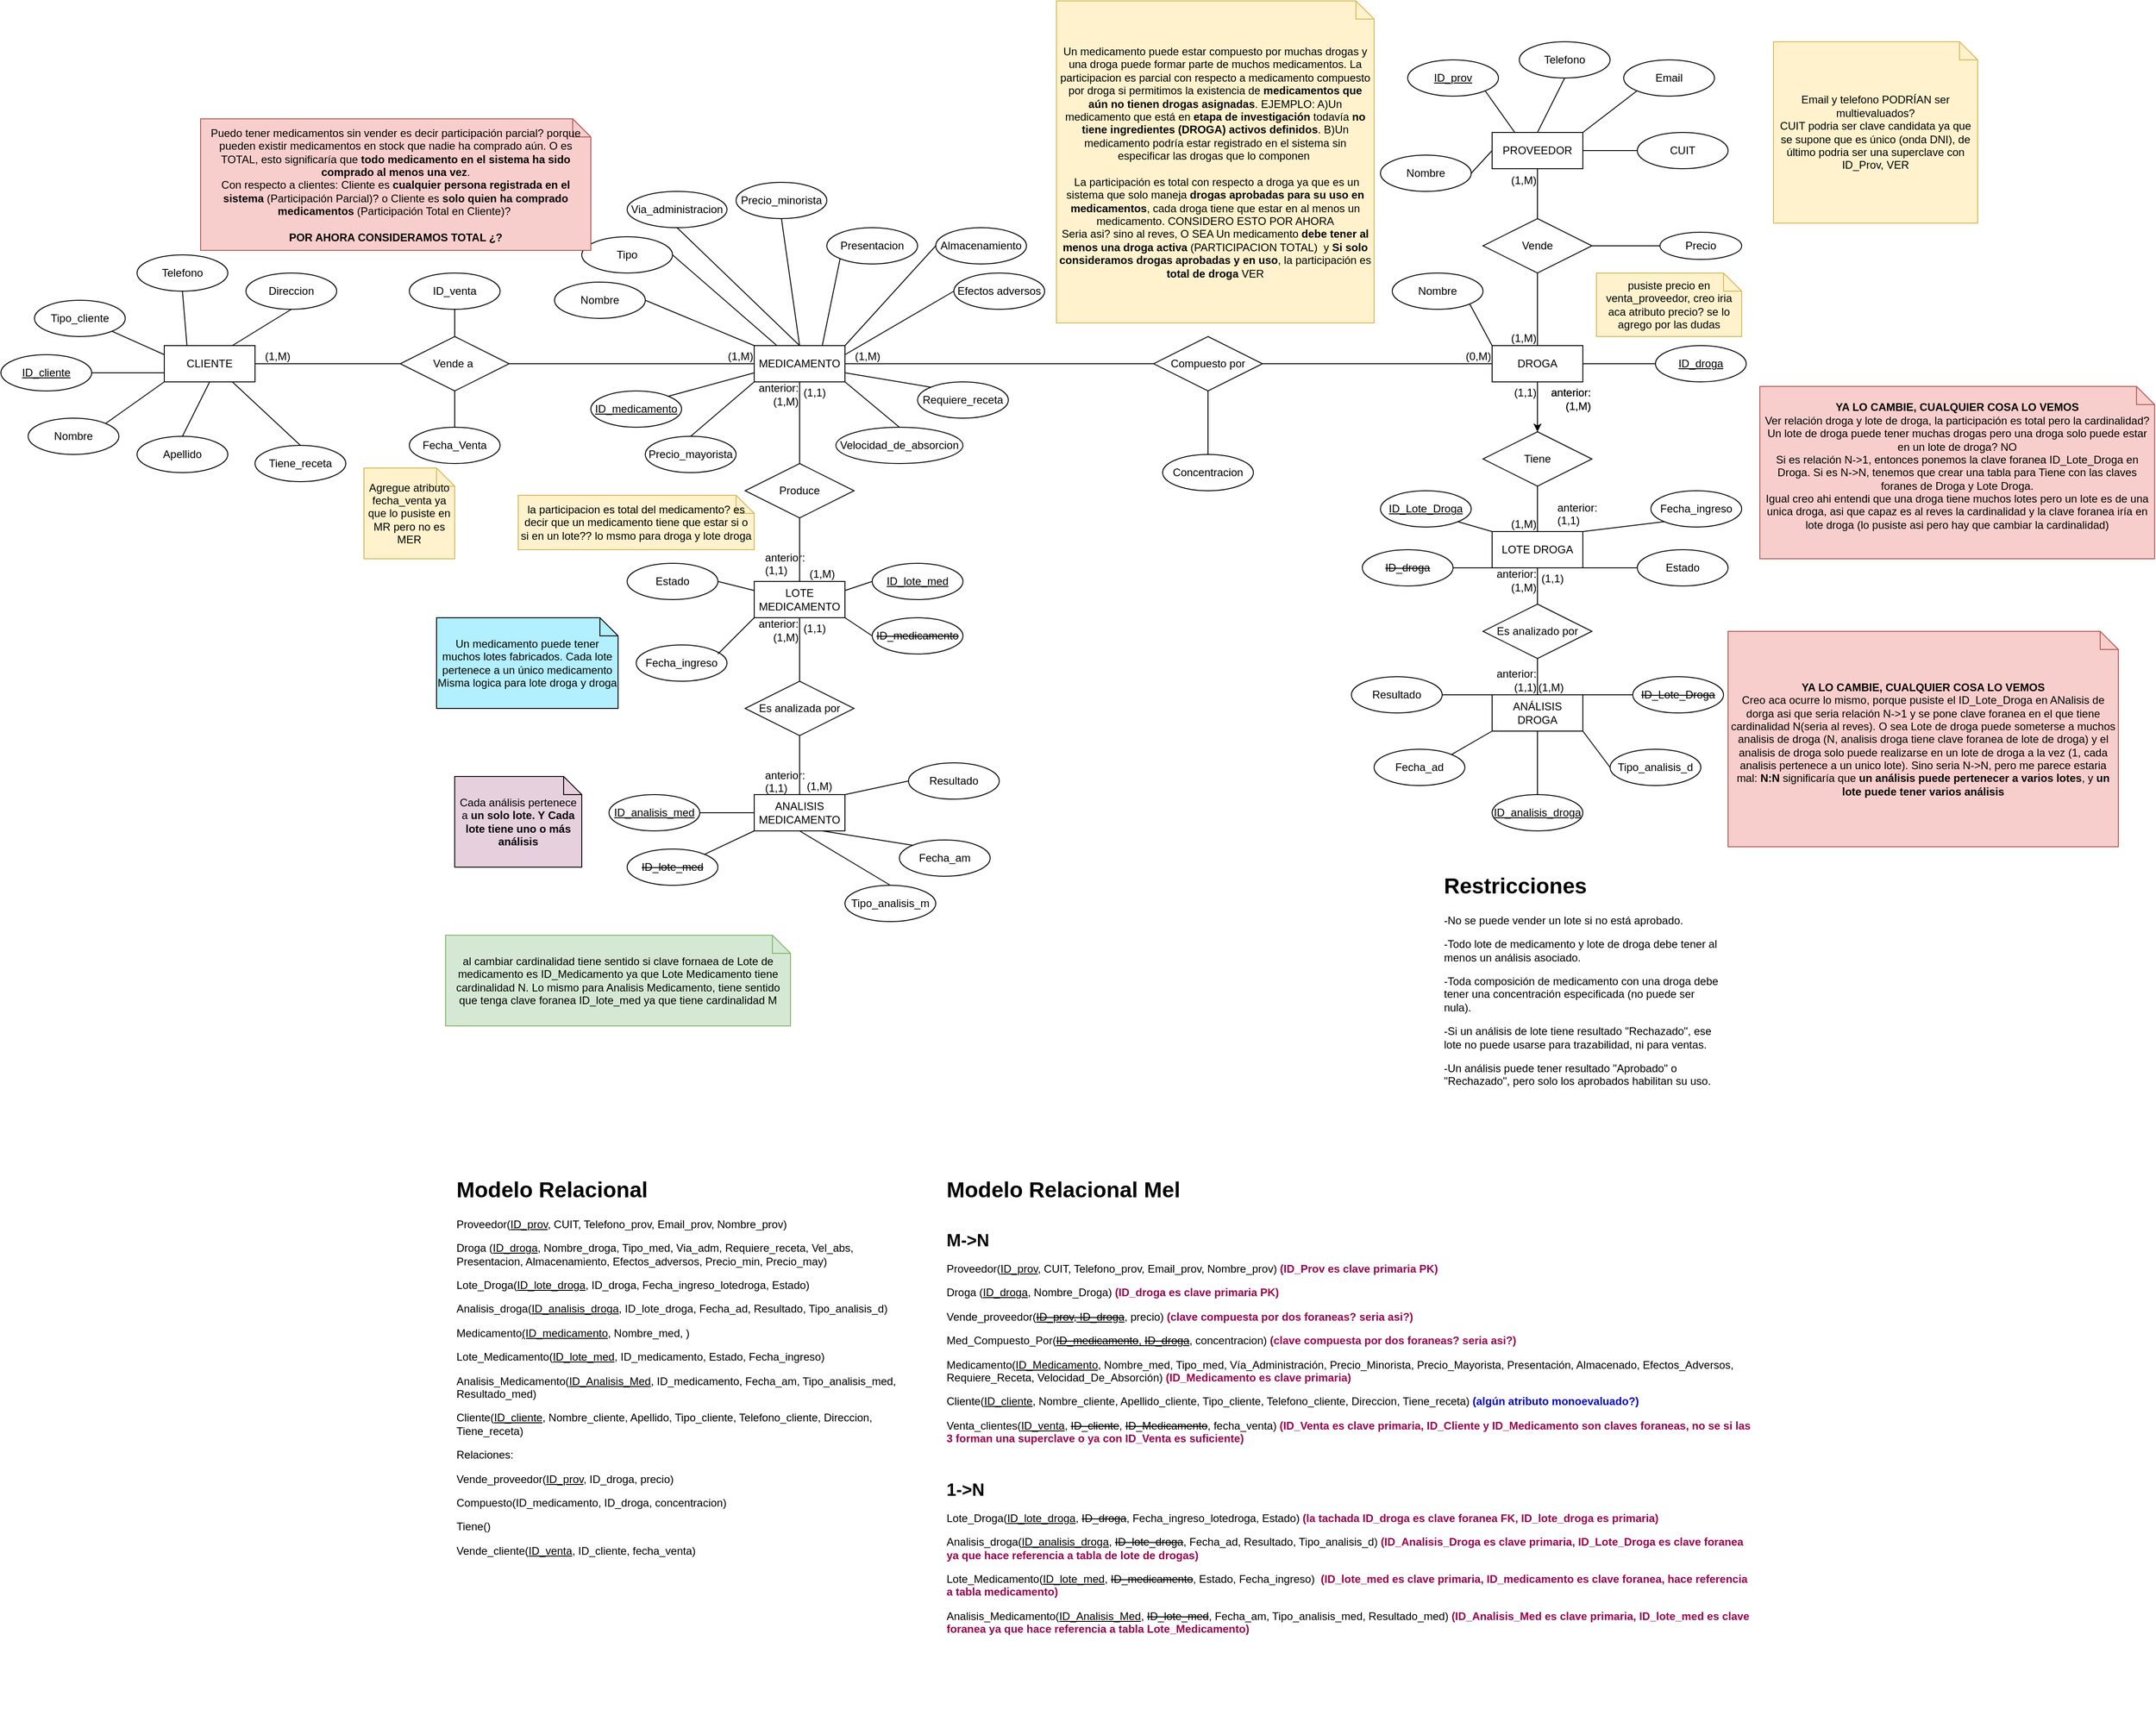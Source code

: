 <mxfile version="26.1.3">
  <diagram name="Página-1" id="_7hjYO3Eg4ipRepWvSzz">
    <mxGraphModel dx="2442" dy="1984" grid="1" gridSize="10" guides="1" tooltips="1" connect="1" arrows="1" fold="1" page="1" pageScale="1" pageWidth="827" pageHeight="1169" math="0" shadow="0">
      <root>
        <mxCell id="0" />
        <mxCell id="1" parent="0" />
        <mxCell id="qG-8T-zHR3JYp14bLmiY-1" value="MEDICAMENTO" style="whiteSpace=wrap;html=1;align=center;" parent="1" vertex="1">
          <mxGeometry x="290" y="140" width="100" height="40" as="geometry" />
        </mxCell>
        <mxCell id="qG-8T-zHR3JYp14bLmiY-2" value="Nombre" style="ellipse;whiteSpace=wrap;html=1;align=center;" parent="1" vertex="1">
          <mxGeometry x="70" y="70" width="100" height="40" as="geometry" />
        </mxCell>
        <mxCell id="qG-8T-zHR3JYp14bLmiY-3" value="ID_medicamento" style="ellipse;whiteSpace=wrap;html=1;align=center;fontStyle=4;" parent="1" vertex="1">
          <mxGeometry x="110" y="190" width="100" height="40" as="geometry" />
        </mxCell>
        <mxCell id="qG-8T-zHR3JYp14bLmiY-4" value="Tipo" style="ellipse;whiteSpace=wrap;html=1;align=center;" parent="1" vertex="1">
          <mxGeometry x="100" y="20" width="100" height="40" as="geometry" />
        </mxCell>
        <mxCell id="qG-8T-zHR3JYp14bLmiY-5" value="" style="endArrow=none;html=1;rounded=0;exitX=1;exitY=0.5;exitDx=0;exitDy=0;entryX=0.25;entryY=0;entryDx=0;entryDy=0;" parent="1" source="qG-8T-zHR3JYp14bLmiY-4" target="qG-8T-zHR3JYp14bLmiY-1" edge="1">
          <mxGeometry relative="1" as="geometry">
            <mxPoint x="330" y="220" as="sourcePoint" />
            <mxPoint x="490" y="220" as="targetPoint" />
          </mxGeometry>
        </mxCell>
        <mxCell id="qG-8T-zHR3JYp14bLmiY-6" value="" style="endArrow=none;html=1;rounded=0;exitX=1;exitY=0.5;exitDx=0;exitDy=0;entryX=0;entryY=0;entryDx=0;entryDy=0;" parent="1" source="qG-8T-zHR3JYp14bLmiY-2" target="qG-8T-zHR3JYp14bLmiY-1" edge="1">
          <mxGeometry relative="1" as="geometry">
            <mxPoint x="330" y="220" as="sourcePoint" />
            <mxPoint x="490" y="220" as="targetPoint" />
          </mxGeometry>
        </mxCell>
        <mxCell id="qG-8T-zHR3JYp14bLmiY-7" value="" style="endArrow=none;html=1;rounded=0;exitX=1;exitY=0;exitDx=0;exitDy=0;entryX=0;entryY=0.75;entryDx=0;entryDy=0;" parent="1" source="qG-8T-zHR3JYp14bLmiY-3" target="qG-8T-zHR3JYp14bLmiY-1" edge="1">
          <mxGeometry relative="1" as="geometry">
            <mxPoint x="330" y="220" as="sourcePoint" />
            <mxPoint x="490" y="220" as="targetPoint" />
          </mxGeometry>
        </mxCell>
        <mxCell id="qG-8T-zHR3JYp14bLmiY-8" value="Via_administracion" style="ellipse;whiteSpace=wrap;html=1;align=center;" parent="1" vertex="1">
          <mxGeometry x="150" y="-30" width="110" height="40" as="geometry" />
        </mxCell>
        <mxCell id="qG-8T-zHR3JYp14bLmiY-9" value="" style="endArrow=none;html=1;rounded=0;exitX=0.5;exitY=1;exitDx=0;exitDy=0;entryX=0.5;entryY=0;entryDx=0;entryDy=0;" parent="1" source="qG-8T-zHR3JYp14bLmiY-8" target="qG-8T-zHR3JYp14bLmiY-1" edge="1">
          <mxGeometry relative="1" as="geometry">
            <mxPoint x="330" y="220" as="sourcePoint" />
            <mxPoint x="490" y="220" as="targetPoint" />
          </mxGeometry>
        </mxCell>
        <mxCell id="qG-8T-zHR3JYp14bLmiY-11" value="Precio_minorista" style="ellipse;whiteSpace=wrap;html=1;align=center;" parent="1" vertex="1">
          <mxGeometry x="270" y="-40" width="100" height="40" as="geometry" />
        </mxCell>
        <mxCell id="qG-8T-zHR3JYp14bLmiY-12" value="Precio_mayorista" style="ellipse;whiteSpace=wrap;html=1;align=center;" parent="1" vertex="1">
          <mxGeometry x="170" y="240" width="100" height="40" as="geometry" />
        </mxCell>
        <mxCell id="qG-8T-zHR3JYp14bLmiY-13" value="" style="endArrow=none;html=1;rounded=0;exitX=0.5;exitY=0;exitDx=0;exitDy=0;entryX=0;entryY=1;entryDx=0;entryDy=0;" parent="1" source="qG-8T-zHR3JYp14bLmiY-12" target="qG-8T-zHR3JYp14bLmiY-1" edge="1">
          <mxGeometry relative="1" as="geometry">
            <mxPoint x="330" y="220" as="sourcePoint" />
            <mxPoint x="490" y="220" as="targetPoint" />
          </mxGeometry>
        </mxCell>
        <mxCell id="qG-8T-zHR3JYp14bLmiY-14" value="Velocidad_de_absorcion" style="ellipse;whiteSpace=wrap;html=1;align=center;" parent="1" vertex="1">
          <mxGeometry x="380" y="230" width="140" height="40" as="geometry" />
        </mxCell>
        <mxCell id="qG-8T-zHR3JYp14bLmiY-15" value="" style="endArrow=none;html=1;rounded=0;exitX=1;exitY=1;exitDx=0;exitDy=0;entryX=0.5;entryY=0;entryDx=0;entryDy=0;" parent="1" source="qG-8T-zHR3JYp14bLmiY-1" target="qG-8T-zHR3JYp14bLmiY-14" edge="1">
          <mxGeometry relative="1" as="geometry">
            <mxPoint x="330" y="220" as="sourcePoint" />
            <mxPoint x="490" y="220" as="targetPoint" />
          </mxGeometry>
        </mxCell>
        <mxCell id="qG-8T-zHR3JYp14bLmiY-16" value="Requiere_receta" style="ellipse;whiteSpace=wrap;html=1;align=center;" parent="1" vertex="1">
          <mxGeometry x="470" y="180" width="100" height="40" as="geometry" />
        </mxCell>
        <mxCell id="qG-8T-zHR3JYp14bLmiY-17" value="" style="endArrow=none;html=1;rounded=0;exitX=0.5;exitY=1;exitDx=0;exitDy=0;entryX=0.5;entryY=0;entryDx=0;entryDy=0;" parent="1" source="qG-8T-zHR3JYp14bLmiY-11" target="qG-8T-zHR3JYp14bLmiY-1" edge="1">
          <mxGeometry relative="1" as="geometry">
            <mxPoint x="330" y="220" as="sourcePoint" />
            <mxPoint x="490" y="220" as="targetPoint" />
          </mxGeometry>
        </mxCell>
        <mxCell id="qG-8T-zHR3JYp14bLmiY-18" value="" style="endArrow=none;html=1;rounded=0;exitX=1;exitY=0.75;exitDx=0;exitDy=0;entryX=0;entryY=0;entryDx=0;entryDy=0;" parent="1" source="qG-8T-zHR3JYp14bLmiY-1" target="qG-8T-zHR3JYp14bLmiY-16" edge="1">
          <mxGeometry relative="1" as="geometry">
            <mxPoint x="330" y="220" as="sourcePoint" />
            <mxPoint x="490" y="220" as="targetPoint" />
          </mxGeometry>
        </mxCell>
        <mxCell id="qG-8T-zHR3JYp14bLmiY-19" value="Presentacion" style="ellipse;whiteSpace=wrap;html=1;align=center;" parent="1" vertex="1">
          <mxGeometry x="370" y="10" width="100" height="40" as="geometry" />
        </mxCell>
        <mxCell id="qG-8T-zHR3JYp14bLmiY-20" value="Almacenamiento" style="ellipse;whiteSpace=wrap;html=1;align=center;" parent="1" vertex="1">
          <mxGeometry x="490" y="10" width="100" height="40" as="geometry" />
        </mxCell>
        <mxCell id="qG-8T-zHR3JYp14bLmiY-21" value="Efectos adversos" style="ellipse;whiteSpace=wrap;html=1;align=center;" parent="1" vertex="1">
          <mxGeometry x="510" y="60" width="100" height="40" as="geometry" />
        </mxCell>
        <mxCell id="qG-8T-zHR3JYp14bLmiY-22" value="" style="endArrow=none;html=1;rounded=0;exitX=0.75;exitY=0;exitDx=0;exitDy=0;entryX=0;entryY=1;entryDx=0;entryDy=0;" parent="1" source="qG-8T-zHR3JYp14bLmiY-1" target="qG-8T-zHR3JYp14bLmiY-19" edge="1">
          <mxGeometry relative="1" as="geometry">
            <mxPoint x="330" y="220" as="sourcePoint" />
            <mxPoint x="490" y="220" as="targetPoint" />
          </mxGeometry>
        </mxCell>
        <mxCell id="qG-8T-zHR3JYp14bLmiY-23" value="" style="endArrow=none;html=1;rounded=0;exitX=1;exitY=0;exitDx=0;exitDy=0;entryX=0;entryY=0.5;entryDx=0;entryDy=0;" parent="1" source="qG-8T-zHR3JYp14bLmiY-1" target="qG-8T-zHR3JYp14bLmiY-20" edge="1">
          <mxGeometry relative="1" as="geometry">
            <mxPoint x="330" y="220" as="sourcePoint" />
            <mxPoint x="490" y="220" as="targetPoint" />
          </mxGeometry>
        </mxCell>
        <mxCell id="qG-8T-zHR3JYp14bLmiY-24" value="" style="endArrow=none;html=1;rounded=0;entryX=0;entryY=0.5;entryDx=0;entryDy=0;exitX=1;exitY=0.25;exitDx=0;exitDy=0;" parent="1" source="qG-8T-zHR3JYp14bLmiY-1" target="qG-8T-zHR3JYp14bLmiY-21" edge="1">
          <mxGeometry relative="1" as="geometry">
            <mxPoint x="400" y="150" as="sourcePoint" />
            <mxPoint x="490" y="220" as="targetPoint" />
          </mxGeometry>
        </mxCell>
        <mxCell id="nV-EVM0h0ufY6XWzIWm7-6" value="" style="edgeStyle=orthogonalEdgeStyle;rounded=0;orthogonalLoop=1;jettySize=auto;html=1;" edge="1" parent="1" source="qG-8T-zHR3JYp14bLmiY-25" target="hQHhv29obX2Jll2vHx8n-9">
          <mxGeometry relative="1" as="geometry" />
        </mxCell>
        <mxCell id="qG-8T-zHR3JYp14bLmiY-25" value="DROGA" style="whiteSpace=wrap;html=1;align=center;" parent="1" vertex="1">
          <mxGeometry x="1103" y="140" width="100" height="40" as="geometry" />
        </mxCell>
        <mxCell id="qG-8T-zHR3JYp14bLmiY-26" value="ID_droga" style="ellipse;whiteSpace=wrap;html=1;align=center;fontStyle=4;" parent="1" vertex="1">
          <mxGeometry x="1283" y="140" width="100" height="40" as="geometry" />
        </mxCell>
        <mxCell id="qG-8T-zHR3JYp14bLmiY-27" value="" style="endArrow=none;html=1;rounded=0;exitX=0;exitY=0.5;exitDx=0;exitDy=0;entryX=1;entryY=0.5;entryDx=0;entryDy=0;" parent="1" source="qG-8T-zHR3JYp14bLmiY-26" target="qG-8T-zHR3JYp14bLmiY-25" edge="1">
          <mxGeometry relative="1" as="geometry">
            <mxPoint x="943" y="225" as="sourcePoint" />
            <mxPoint x="1103" y="225" as="targetPoint" />
          </mxGeometry>
        </mxCell>
        <mxCell id="qG-8T-zHR3JYp14bLmiY-28" value="Nombre" style="ellipse;whiteSpace=wrap;html=1;align=center;" parent="1" vertex="1">
          <mxGeometry x="993" y="60" width="100" height="40" as="geometry" />
        </mxCell>
        <mxCell id="qG-8T-zHR3JYp14bLmiY-29" value="" style="endArrow=none;html=1;rounded=0;exitX=1;exitY=1;exitDx=0;exitDy=0;entryX=0;entryY=0;entryDx=0;entryDy=0;" parent="1" source="qG-8T-zHR3JYp14bLmiY-28" target="qG-8T-zHR3JYp14bLmiY-25" edge="1">
          <mxGeometry relative="1" as="geometry">
            <mxPoint x="943" y="225" as="sourcePoint" />
            <mxPoint x="1103" y="225" as="targetPoint" />
          </mxGeometry>
        </mxCell>
        <mxCell id="qG-8T-zHR3JYp14bLmiY-37" value="LOTE DROGA" style="whiteSpace=wrap;html=1;align=center;" parent="1" vertex="1">
          <mxGeometry x="1103" y="345" width="100" height="40" as="geometry" />
        </mxCell>
        <mxCell id="qG-8T-zHR3JYp14bLmiY-38" value="ID_Lote_Droga" style="ellipse;whiteSpace=wrap;html=1;align=center;fontStyle=4;" parent="1" vertex="1">
          <mxGeometry x="980" y="300" width="100" height="40" as="geometry" />
        </mxCell>
        <mxCell id="qG-8T-zHR3JYp14bLmiY-39" value="&lt;strike&gt;ID_droga&lt;/strike&gt;" style="ellipse;whiteSpace=wrap;html=1;align=center;" parent="1" vertex="1">
          <mxGeometry x="960" y="365" width="100" height="40" as="geometry" />
        </mxCell>
        <mxCell id="qG-8T-zHR3JYp14bLmiY-40" value="Estado" style="ellipse;whiteSpace=wrap;html=1;align=center;" parent="1" vertex="1">
          <mxGeometry x="1263" y="365" width="100" height="40" as="geometry" />
        </mxCell>
        <mxCell id="qG-8T-zHR3JYp14bLmiY-41" value="Fecha_ingreso" style="ellipse;whiteSpace=wrap;html=1;align=center;" parent="1" vertex="1">
          <mxGeometry x="1278" y="300" width="100" height="40" as="geometry" />
        </mxCell>
        <mxCell id="qG-8T-zHR3JYp14bLmiY-42" value="" style="endArrow=none;html=1;rounded=0;exitX=0;exitY=0.5;exitDx=0;exitDy=0;entryX=1;entryY=1;entryDx=0;entryDy=0;" parent="1" source="qG-8T-zHR3JYp14bLmiY-40" target="qG-8T-zHR3JYp14bLmiY-37" edge="1">
          <mxGeometry relative="1" as="geometry">
            <mxPoint x="943" y="325" as="sourcePoint" />
            <mxPoint x="1210" y="370" as="targetPoint" />
          </mxGeometry>
        </mxCell>
        <mxCell id="qG-8T-zHR3JYp14bLmiY-43" value="" style="endArrow=none;html=1;rounded=0;exitX=1;exitY=0.5;exitDx=0;exitDy=0;entryX=0;entryY=1;entryDx=0;entryDy=0;" parent="1" source="qG-8T-zHR3JYp14bLmiY-39" target="qG-8T-zHR3JYp14bLmiY-37" edge="1">
          <mxGeometry relative="1" as="geometry">
            <mxPoint x="943" y="325" as="sourcePoint" />
            <mxPoint x="1040" y="360" as="targetPoint" />
          </mxGeometry>
        </mxCell>
        <mxCell id="qG-8T-zHR3JYp14bLmiY-44" value="" style="endArrow=none;html=1;rounded=0;exitX=1;exitY=1;exitDx=0;exitDy=0;entryX=0;entryY=0;entryDx=0;entryDy=0;" parent="1" source="qG-8T-zHR3JYp14bLmiY-38" target="qG-8T-zHR3JYp14bLmiY-37" edge="1">
          <mxGeometry relative="1" as="geometry">
            <mxPoint x="943" y="325" as="sourcePoint" />
            <mxPoint x="1103" y="325" as="targetPoint" />
          </mxGeometry>
        </mxCell>
        <mxCell id="qG-8T-zHR3JYp14bLmiY-45" value="" style="endArrow=none;html=1;rounded=0;exitX=0;exitY=1;exitDx=0;exitDy=0;entryX=1;entryY=0;entryDx=0;entryDy=0;" parent="1" source="qG-8T-zHR3JYp14bLmiY-41" target="qG-8T-zHR3JYp14bLmiY-37" edge="1">
          <mxGeometry relative="1" as="geometry">
            <mxPoint x="943" y="325" as="sourcePoint" />
            <mxPoint x="1103" y="325" as="targetPoint" />
          </mxGeometry>
        </mxCell>
        <mxCell id="qG-8T-zHR3JYp14bLmiY-46" value="ANÁLISIS DROGA" style="whiteSpace=wrap;html=1;align=center;" parent="1" vertex="1">
          <mxGeometry x="1103" y="525" width="100" height="40" as="geometry" />
        </mxCell>
        <mxCell id="qG-8T-zHR3JYp14bLmiY-47" value="Resultado" style="ellipse;whiteSpace=wrap;html=1;align=center;" parent="1" vertex="1">
          <mxGeometry x="948" y="505" width="100" height="40" as="geometry" />
        </mxCell>
        <mxCell id="qG-8T-zHR3JYp14bLmiY-48" value="&lt;strike&gt;ID_Lote_Droga&lt;/strike&gt;" style="ellipse;whiteSpace=wrap;html=1;align=center;" parent="1" vertex="1">
          <mxGeometry x="1258" y="505" width="100" height="40" as="geometry" />
        </mxCell>
        <mxCell id="hQHhv29obX2Jll2vHx8n-1" value="" style="endArrow=none;html=1;rounded=0;exitX=0;exitY=0.5;exitDx=0;exitDy=0;entryX=1;entryY=0;entryDx=0;entryDy=0;" parent="1" source="qG-8T-zHR3JYp14bLmiY-48" target="qG-8T-zHR3JYp14bLmiY-46" edge="1">
          <mxGeometry relative="1" as="geometry">
            <mxPoint x="723" y="425" as="sourcePoint" />
            <mxPoint x="1200" y="490" as="targetPoint" />
          </mxGeometry>
        </mxCell>
        <mxCell id="hQHhv29obX2Jll2vHx8n-2" value="" style="endArrow=none;html=1;rounded=0;exitX=1;exitY=0.5;exitDx=0;exitDy=0;entryX=0;entryY=0;entryDx=0;entryDy=0;" parent="1" source="qG-8T-zHR3JYp14bLmiY-47" target="qG-8T-zHR3JYp14bLmiY-46" edge="1">
          <mxGeometry relative="1" as="geometry">
            <mxPoint x="723" y="425" as="sourcePoint" />
            <mxPoint x="883" y="425" as="targetPoint" />
          </mxGeometry>
        </mxCell>
        <mxCell id="hQHhv29obX2Jll2vHx8n-3" value="Compuesto por" style="shape=rhombus;perimeter=rhombusPerimeter;whiteSpace=wrap;html=1;align=center;" parent="1" vertex="1">
          <mxGeometry x="730" y="130" width="120" height="60" as="geometry" />
        </mxCell>
        <mxCell id="hQHhv29obX2Jll2vHx8n-4" value="" style="endArrow=none;html=1;rounded=0;entryX=1;entryY=0.5;entryDx=0;entryDy=0;exitX=0;exitY=0.5;exitDx=0;exitDy=0;" parent="1" source="hQHhv29obX2Jll2vHx8n-3" target="qG-8T-zHR3JYp14bLmiY-1" edge="1">
          <mxGeometry relative="1" as="geometry">
            <mxPoint x="730" y="130" as="sourcePoint" />
            <mxPoint x="890" y="130" as="targetPoint" />
          </mxGeometry>
        </mxCell>
        <mxCell id="hQHhv29obX2Jll2vHx8n-5" value="(1,M)" style="resizable=0;html=1;whiteSpace=wrap;align=right;verticalAlign=bottom;" parent="hQHhv29obX2Jll2vHx8n-4" connectable="0" vertex="1">
          <mxGeometry x="1" relative="1" as="geometry">
            <mxPoint x="40" as="offset" />
          </mxGeometry>
        </mxCell>
        <mxCell id="hQHhv29obX2Jll2vHx8n-7" value="" style="endArrow=none;html=1;rounded=0;entryX=0;entryY=0.5;entryDx=0;entryDy=0;exitX=1;exitY=0.5;exitDx=0;exitDy=0;" parent="1" source="hQHhv29obX2Jll2vHx8n-3" target="qG-8T-zHR3JYp14bLmiY-25" edge="1">
          <mxGeometry relative="1" as="geometry">
            <mxPoint x="600" y="140" as="sourcePoint" />
            <mxPoint x="760" y="140" as="targetPoint" />
          </mxGeometry>
        </mxCell>
        <mxCell id="hQHhv29obX2Jll2vHx8n-8" value="(0,M)" style="resizable=0;html=1;whiteSpace=wrap;align=right;verticalAlign=bottom;" parent="hQHhv29obX2Jll2vHx8n-7" connectable="0" vertex="1">
          <mxGeometry x="1" relative="1" as="geometry" />
        </mxCell>
        <mxCell id="hQHhv29obX2Jll2vHx8n-9" value="Tiene" style="shape=rhombus;perimeter=rhombusPerimeter;whiteSpace=wrap;html=1;align=center;" parent="1" vertex="1">
          <mxGeometry x="1093" y="235" width="120" height="60" as="geometry" />
        </mxCell>
        <mxCell id="hQHhv29obX2Jll2vHx8n-10" value="Produce" style="shape=rhombus;perimeter=rhombusPerimeter;whiteSpace=wrap;html=1;align=center;" parent="1" vertex="1">
          <mxGeometry x="280" y="270" width="120" height="60" as="geometry" />
        </mxCell>
        <mxCell id="hQHhv29obX2Jll2vHx8n-11" value="LOTE MEDICAMENTO" style="whiteSpace=wrap;html=1;align=center;" parent="1" vertex="1">
          <mxGeometry x="290" y="400" width="100" height="40" as="geometry" />
        </mxCell>
        <mxCell id="hQHhv29obX2Jll2vHx8n-12" value="" style="endArrow=none;html=1;rounded=0;entryX=0.5;entryY=0;entryDx=0;entryDy=0;exitX=0.5;exitY=1;exitDx=0;exitDy=0;" parent="1" source="hQHhv29obX2Jll2vHx8n-9" target="qG-8T-zHR3JYp14bLmiY-37" edge="1">
          <mxGeometry relative="1" as="geometry">
            <mxPoint x="683" y="355" as="sourcePoint" />
            <mxPoint x="843" y="355" as="targetPoint" />
          </mxGeometry>
        </mxCell>
        <mxCell id="hQHhv29obX2Jll2vHx8n-13" value="(1,M)" style="resizable=0;html=1;whiteSpace=wrap;align=right;verticalAlign=bottom;" parent="hQHhv29obX2Jll2vHx8n-12" connectable="0" vertex="1">
          <mxGeometry x="1" relative="1" as="geometry" />
        </mxCell>
        <mxCell id="hQHhv29obX2Jll2vHx8n-14" value="" style="endArrow=none;html=1;rounded=0;entryX=0.5;entryY=1;entryDx=0;entryDy=0;exitX=0.5;exitY=0;exitDx=0;exitDy=0;" parent="1" source="hQHhv29obX2Jll2vHx8n-9" target="qG-8T-zHR3JYp14bLmiY-25" edge="1">
          <mxGeometry relative="1" as="geometry">
            <mxPoint x="683" y="355" as="sourcePoint" />
            <mxPoint x="843" y="355" as="targetPoint" />
          </mxGeometry>
        </mxCell>
        <mxCell id="hQHhv29obX2Jll2vHx8n-15" value="(1,1)" style="resizable=0;html=1;whiteSpace=wrap;align=right;verticalAlign=bottom;" parent="hQHhv29obX2Jll2vHx8n-14" connectable="0" vertex="1">
          <mxGeometry x="1" relative="1" as="geometry">
            <mxPoint y="20" as="offset" />
          </mxGeometry>
        </mxCell>
        <mxCell id="hQHhv29obX2Jll2vHx8n-17" value="" style="endArrow=none;html=1;rounded=0;exitX=0.5;exitY=0;exitDx=0;exitDy=0;entryX=0.5;entryY=1;entryDx=0;entryDy=0;" parent="1" source="hQHhv29obX2Jll2vHx8n-10" target="qG-8T-zHR3JYp14bLmiY-1" edge="1">
          <mxGeometry relative="1" as="geometry">
            <mxPoint x="270" y="180" as="sourcePoint" />
            <mxPoint x="340" y="200" as="targetPoint" />
          </mxGeometry>
        </mxCell>
        <mxCell id="hQHhv29obX2Jll2vHx8n-21" value="" style="endArrow=none;html=1;rounded=0;entryX=0.5;entryY=0;entryDx=0;entryDy=0;exitX=0.5;exitY=1;exitDx=0;exitDy=0;" parent="1" source="hQHhv29obX2Jll2vHx8n-10" target="hQHhv29obX2Jll2vHx8n-11" edge="1">
          <mxGeometry relative="1" as="geometry">
            <mxPoint x="270" y="370" as="sourcePoint" />
            <mxPoint x="430" y="370" as="targetPoint" />
          </mxGeometry>
        </mxCell>
        <mxCell id="hQHhv29obX2Jll2vHx8n-23" value="Es analizado por" style="shape=rhombus;perimeter=rhombusPerimeter;whiteSpace=wrap;html=1;align=center;" parent="1" vertex="1">
          <mxGeometry x="1093" y="425" width="120" height="60" as="geometry" />
        </mxCell>
        <mxCell id="hQHhv29obX2Jll2vHx8n-24" value="" style="endArrow=none;html=1;rounded=0;entryX=0.5;entryY=0;entryDx=0;entryDy=0;exitX=0.5;exitY=1;exitDx=0;exitDy=0;" parent="1" source="hQHhv29obX2Jll2vHx8n-23" target="qG-8T-zHR3JYp14bLmiY-46" edge="1">
          <mxGeometry relative="1" as="geometry">
            <mxPoint x="1033" y="545" as="sourcePoint" />
            <mxPoint x="1193" y="545" as="targetPoint" />
          </mxGeometry>
        </mxCell>
        <mxCell id="hQHhv29obX2Jll2vHx8n-25" value="anterior:&lt;div&gt;(1,1)&lt;/div&gt;" style="resizable=0;html=1;whiteSpace=wrap;align=right;verticalAlign=bottom;" parent="hQHhv29obX2Jll2vHx8n-24" connectable="0" vertex="1">
          <mxGeometry x="1" relative="1" as="geometry" />
        </mxCell>
        <mxCell id="hQHhv29obX2Jll2vHx8n-26" value="" style="endArrow=none;html=1;rounded=0;entryX=0.5;entryY=1;entryDx=0;entryDy=0;exitX=0.5;exitY=0;exitDx=0;exitDy=0;" parent="1" source="hQHhv29obX2Jll2vHx8n-23" target="qG-8T-zHR3JYp14bLmiY-37" edge="1">
          <mxGeometry relative="1" as="geometry">
            <mxPoint x="1033" y="545" as="sourcePoint" />
            <mxPoint x="1203" y="415" as="targetPoint" />
          </mxGeometry>
        </mxCell>
        <mxCell id="hQHhv29obX2Jll2vHx8n-27" value="&lt;span style=&quot;background-color: transparent; color: light-dark(rgb(0, 0, 0), rgb(255, 255, 255));&quot;&gt;anterior:&lt;/span&gt;&lt;div&gt;&lt;span style=&quot;background-color: transparent; color: light-dark(rgb(0, 0, 0), rgb(255, 255, 255));&quot;&gt;(1,M)&lt;/span&gt;&lt;/div&gt;" style="resizable=0;html=1;whiteSpace=wrap;align=right;verticalAlign=bottom;" parent="hQHhv29obX2Jll2vHx8n-26" connectable="0" vertex="1">
          <mxGeometry x="1" relative="1" as="geometry">
            <mxPoint y="30" as="offset" />
          </mxGeometry>
        </mxCell>
        <mxCell id="hQHhv29obX2Jll2vHx8n-29" value="Es analizada por" style="shape=rhombus;perimeter=rhombusPerimeter;whiteSpace=wrap;html=1;align=center;" parent="1" vertex="1">
          <mxGeometry x="280" y="510" width="120" height="60" as="geometry" />
        </mxCell>
        <mxCell id="hQHhv29obX2Jll2vHx8n-30" value="ANALISIS MEDICAMENTO" style="whiteSpace=wrap;html=1;align=center;" parent="1" vertex="1">
          <mxGeometry x="290" y="635" width="100" height="40" as="geometry" />
        </mxCell>
        <mxCell id="hQHhv29obX2Jll2vHx8n-31" value="" style="endArrow=none;html=1;rounded=0;exitX=0.5;exitY=1;exitDx=0;exitDy=0;" parent="1" source="hQHhv29obX2Jll2vHx8n-29" target="hQHhv29obX2Jll2vHx8n-30" edge="1">
          <mxGeometry relative="1" as="geometry">
            <mxPoint x="340" y="540" as="sourcePoint" />
            <mxPoint x="660" y="470" as="targetPoint" />
          </mxGeometry>
        </mxCell>
        <mxCell id="hQHhv29obX2Jll2vHx8n-33" value="" style="endArrow=none;html=1;rounded=0;entryX=0.5;entryY=1;entryDx=0;entryDy=0;exitX=0.5;exitY=0;exitDx=0;exitDy=0;" parent="1" source="hQHhv29obX2Jll2vHx8n-29" target="hQHhv29obX2Jll2vHx8n-11" edge="1">
          <mxGeometry relative="1" as="geometry">
            <mxPoint x="340" y="420" as="sourcePoint" />
            <mxPoint x="570" y="460" as="targetPoint" />
          </mxGeometry>
        </mxCell>
        <mxCell id="hQHhv29obX2Jll2vHx8n-35" value="ID_analisis_med" style="ellipse;whiteSpace=wrap;html=1;align=center;fontStyle=4;" parent="1" vertex="1">
          <mxGeometry x="130" y="635" width="100" height="40" as="geometry" />
        </mxCell>
        <mxCell id="hQHhv29obX2Jll2vHx8n-36" value="&lt;strike&gt;ID_lote_med&lt;/strike&gt;" style="ellipse;whiteSpace=wrap;html=1;align=center;" parent="1" vertex="1">
          <mxGeometry x="150" y="695" width="100" height="40" as="geometry" />
        </mxCell>
        <mxCell id="hQHhv29obX2Jll2vHx8n-37" value="Resultado" style="ellipse;whiteSpace=wrap;html=1;align=center;" parent="1" vertex="1">
          <mxGeometry x="460" y="600" width="100" height="40" as="geometry" />
        </mxCell>
        <mxCell id="hQHhv29obX2Jll2vHx8n-38" value="Fecha_am" style="ellipse;whiteSpace=wrap;html=1;align=center;" parent="1" vertex="1">
          <mxGeometry x="450" y="685" width="100" height="40" as="geometry" />
        </mxCell>
        <mxCell id="hQHhv29obX2Jll2vHx8n-39" value="Tipo_analisis_m" style="ellipse;whiteSpace=wrap;html=1;align=center;" parent="1" vertex="1">
          <mxGeometry x="390" y="735" width="100" height="40" as="geometry" />
        </mxCell>
        <mxCell id="hQHhv29obX2Jll2vHx8n-40" value="" style="endArrow=none;html=1;rounded=0;exitX=1;exitY=0.5;exitDx=0;exitDy=0;entryX=0;entryY=0.5;entryDx=0;entryDy=0;" parent="1" source="hQHhv29obX2Jll2vHx8n-35" target="hQHhv29obX2Jll2vHx8n-30" edge="1">
          <mxGeometry relative="1" as="geometry">
            <mxPoint x="500" y="605" as="sourcePoint" />
            <mxPoint x="660" y="605" as="targetPoint" />
          </mxGeometry>
        </mxCell>
        <mxCell id="hQHhv29obX2Jll2vHx8n-41" value="" style="endArrow=none;html=1;rounded=0;exitX=1;exitY=0;exitDx=0;exitDy=0;entryX=0;entryY=1;entryDx=0;entryDy=0;" parent="1" source="hQHhv29obX2Jll2vHx8n-36" target="hQHhv29obX2Jll2vHx8n-30" edge="1">
          <mxGeometry relative="1" as="geometry">
            <mxPoint x="500" y="605" as="sourcePoint" />
            <mxPoint x="660" y="605" as="targetPoint" />
          </mxGeometry>
        </mxCell>
        <mxCell id="hQHhv29obX2Jll2vHx8n-42" value="" style="endArrow=none;html=1;rounded=0;exitX=0.5;exitY=1;exitDx=0;exitDy=0;entryX=0.5;entryY=0;entryDx=0;entryDy=0;" parent="1" source="hQHhv29obX2Jll2vHx8n-30" target="hQHhv29obX2Jll2vHx8n-39" edge="1">
          <mxGeometry relative="1" as="geometry">
            <mxPoint x="500" y="605" as="sourcePoint" />
            <mxPoint x="660" y="605" as="targetPoint" />
          </mxGeometry>
        </mxCell>
        <mxCell id="hQHhv29obX2Jll2vHx8n-43" value="" style="endArrow=none;html=1;rounded=0;exitX=0.75;exitY=1;exitDx=0;exitDy=0;entryX=0;entryY=0;entryDx=0;entryDy=0;" parent="1" source="hQHhv29obX2Jll2vHx8n-30" target="hQHhv29obX2Jll2vHx8n-38" edge="1">
          <mxGeometry relative="1" as="geometry">
            <mxPoint x="500" y="605" as="sourcePoint" />
            <mxPoint x="660" y="605" as="targetPoint" />
          </mxGeometry>
        </mxCell>
        <mxCell id="hQHhv29obX2Jll2vHx8n-45" value="" style="endArrow=none;html=1;rounded=0;exitX=1;exitY=0;exitDx=0;exitDy=0;entryX=0;entryY=0.5;entryDx=0;entryDy=0;" parent="1" source="hQHhv29obX2Jll2vHx8n-30" target="hQHhv29obX2Jll2vHx8n-37" edge="1">
          <mxGeometry relative="1" as="geometry">
            <mxPoint x="500" y="605" as="sourcePoint" />
            <mxPoint x="660" y="605" as="targetPoint" />
          </mxGeometry>
        </mxCell>
        <mxCell id="hQHhv29obX2Jll2vHx8n-46" value="Fecha_ad" style="ellipse;whiteSpace=wrap;html=1;align=center;" parent="1" vertex="1">
          <mxGeometry x="973" y="585" width="100" height="40" as="geometry" />
        </mxCell>
        <mxCell id="hQHhv29obX2Jll2vHx8n-47" value="Tipo_analisis_d" style="ellipse;whiteSpace=wrap;html=1;align=center;" parent="1" vertex="1">
          <mxGeometry x="1233" y="585" width="100" height="40" as="geometry" />
        </mxCell>
        <mxCell id="hQHhv29obX2Jll2vHx8n-48" value="" style="endArrow=none;html=1;rounded=0;exitX=1;exitY=0;exitDx=0;exitDy=0;entryX=0;entryY=1;entryDx=0;entryDy=0;" parent="1" source="hQHhv29obX2Jll2vHx8n-46" target="qG-8T-zHR3JYp14bLmiY-46" edge="1">
          <mxGeometry relative="1" as="geometry">
            <mxPoint x="803" y="475" as="sourcePoint" />
            <mxPoint x="963" y="475" as="targetPoint" />
          </mxGeometry>
        </mxCell>
        <mxCell id="hQHhv29obX2Jll2vHx8n-49" value="" style="endArrow=none;html=1;rounded=0;entryX=0;entryY=0.5;entryDx=0;entryDy=0;exitX=1;exitY=1;exitDx=0;exitDy=0;" parent="1" source="qG-8T-zHR3JYp14bLmiY-46" target="hQHhv29obX2Jll2vHx8n-47" edge="1">
          <mxGeometry relative="1" as="geometry">
            <mxPoint x="803" y="475" as="sourcePoint" />
            <mxPoint x="963" y="475" as="targetPoint" />
          </mxGeometry>
        </mxCell>
        <mxCell id="hQHhv29obX2Jll2vHx8n-51" value="Un medicamento puede tener muchos lotes fabricados. Cada lote pertenece a un único medicamento&lt;div&gt;Misma logica para lote droga y droga&lt;/div&gt;" style="shape=note;size=20;whiteSpace=wrap;html=1;fillColor=#B2EFFF;" parent="1" vertex="1">
          <mxGeometry x="-60" y="440" width="200" height="100" as="geometry" />
        </mxCell>
        <mxCell id="hQHhv29obX2Jll2vHx8n-52" value="Cada análisis pertenece a &lt;strong data-end=&quot;1335&quot; data-start=&quot;1319&quot;&gt;un solo lote. Y&amp;nbsp;Cada lote tiene uno o más análisis&lt;/strong&gt;" style="shape=note;size=20;whiteSpace=wrap;html=1;fillColor=#E6D0DE;" parent="1" vertex="1">
          <mxGeometry x="-40" y="615" width="140" height="100" as="geometry" />
        </mxCell>
        <mxCell id="hQHhv29obX2Jll2vHx8n-53" value="Concentracion" style="ellipse;whiteSpace=wrap;html=1;align=center;" parent="1" vertex="1">
          <mxGeometry x="740" y="260" width="100" height="40" as="geometry" />
        </mxCell>
        <mxCell id="hQHhv29obX2Jll2vHx8n-54" value="" style="endArrow=none;html=1;rounded=0;exitX=0.5;exitY=1;exitDx=0;exitDy=0;entryX=0.5;entryY=0;entryDx=0;entryDy=0;" parent="1" source="hQHhv29obX2Jll2vHx8n-3" target="hQHhv29obX2Jll2vHx8n-53" edge="1">
          <mxGeometry relative="1" as="geometry">
            <mxPoint x="570" y="100" as="sourcePoint" />
            <mxPoint x="730" y="100" as="targetPoint" />
          </mxGeometry>
        </mxCell>
        <mxCell id="hQHhv29obX2Jll2vHx8n-55" value="ID_analisis_droga" style="ellipse;whiteSpace=wrap;html=1;align=center;fontStyle=4;" parent="1" vertex="1">
          <mxGeometry x="1103" y="635" width="100" height="40" as="geometry" />
        </mxCell>
        <mxCell id="hQHhv29obX2Jll2vHx8n-56" value="" style="endArrow=none;html=1;rounded=0;exitX=0.5;exitY=0;exitDx=0;exitDy=0;entryX=0.5;entryY=1;entryDx=0;entryDy=0;" parent="1" source="hQHhv29obX2Jll2vHx8n-55" target="qG-8T-zHR3JYp14bLmiY-46" edge="1">
          <mxGeometry relative="1" as="geometry">
            <mxPoint x="803" y="475" as="sourcePoint" />
            <mxPoint x="963" y="475" as="targetPoint" />
          </mxGeometry>
        </mxCell>
        <mxCell id="hQHhv29obX2Jll2vHx8n-65" value="&lt;h1 style=&quot;margin-top: 0px;&quot;&gt;Restricciones&lt;/h1&gt;&lt;p&gt;-No se puede vender un lote si no está aprobado.&lt;/p&gt;&lt;p&gt;-Todo lote de medicamento y lote de droga debe tener al menos un análisis asociado.&lt;/p&gt;&lt;p&gt;-Toda composición de medicamento con una droga debe tener una concentración especificada (no puede ser nula).&lt;/p&gt;&lt;p&gt;-Si un análisis de lote tiene resultado &quot;Rechazado&quot;, ese lote no puede usarse para trazabilidad, ni para ventas.&lt;/p&gt;&lt;p&gt;-Un análisis puede tener resultado &quot;Aprobado&quot; o &quot;Rechazado&quot;, pero solo los aprobados habilitan su uso.&lt;/p&gt;" style="text;html=1;whiteSpace=wrap;overflow=hidden;rounded=0;" parent="1" vertex="1">
          <mxGeometry x="1048" y="715" width="310" height="240" as="geometry" />
        </mxCell>
        <mxCell id="_4_q6WIBSaUZ8HBPJDtG-1" value="PROVEEDOR" style="whiteSpace=wrap;html=1;align=center;" parent="1" vertex="1">
          <mxGeometry x="1103" y="-95" width="100" height="40" as="geometry" />
        </mxCell>
        <mxCell id="_4_q6WIBSaUZ8HBPJDtG-2" style="edgeStyle=orthogonalEdgeStyle;rounded=0;orthogonalLoop=1;jettySize=auto;html=1;exitX=0.5;exitY=1;exitDx=0;exitDy=0;" parent="1" source="qG-8T-zHR3JYp14bLmiY-28" target="qG-8T-zHR3JYp14bLmiY-28" edge="1">
          <mxGeometry relative="1" as="geometry" />
        </mxCell>
        <mxCell id="_4_q6WIBSaUZ8HBPJDtG-3" value="Vende" style="shape=rhombus;perimeter=rhombusPerimeter;whiteSpace=wrap;html=1;align=center;" parent="1" vertex="1">
          <mxGeometry x="1093" width="120" height="60" as="geometry" />
        </mxCell>
        <mxCell id="_4_q6WIBSaUZ8HBPJDtG-4" value="" style="endArrow=none;html=1;rounded=0;entryX=0.5;entryY=1;entryDx=0;entryDy=0;exitX=0.5;exitY=0;exitDx=0;exitDy=0;" parent="1" source="_4_q6WIBSaUZ8HBPJDtG-3" target="_4_q6WIBSaUZ8HBPJDtG-1" edge="1">
          <mxGeometry relative="1" as="geometry">
            <mxPoint x="773" y="175" as="sourcePoint" />
            <mxPoint x="933" y="175" as="targetPoint" />
          </mxGeometry>
        </mxCell>
        <mxCell id="_4_q6WIBSaUZ8HBPJDtG-5" value="(1,M)" style="resizable=0;html=1;whiteSpace=wrap;align=right;verticalAlign=bottom;" parent="_4_q6WIBSaUZ8HBPJDtG-4" connectable="0" vertex="1">
          <mxGeometry x="1" relative="1" as="geometry">
            <mxPoint y="21" as="offset" />
          </mxGeometry>
        </mxCell>
        <mxCell id="_4_q6WIBSaUZ8HBPJDtG-6" value="" style="endArrow=none;html=1;rounded=0;entryX=0.5;entryY=0;entryDx=0;entryDy=0;exitX=0.5;exitY=1;exitDx=0;exitDy=0;" parent="1" source="_4_q6WIBSaUZ8HBPJDtG-3" target="qG-8T-zHR3JYp14bLmiY-25" edge="1">
          <mxGeometry relative="1" as="geometry">
            <mxPoint x="803" y="145" as="sourcePoint" />
            <mxPoint x="963" y="145" as="targetPoint" />
          </mxGeometry>
        </mxCell>
        <mxCell id="_4_q6WIBSaUZ8HBPJDtG-7" value="(1,M)" style="resizable=0;html=1;whiteSpace=wrap;align=right;verticalAlign=bottom;" parent="_4_q6WIBSaUZ8HBPJDtG-6" connectable="0" vertex="1">
          <mxGeometry x="1" relative="1" as="geometry" />
        </mxCell>
        <mxCell id="_4_q6WIBSaUZ8HBPJDtG-9" value="Nombre" style="ellipse;whiteSpace=wrap;html=1;align=center;" parent="1" vertex="1">
          <mxGeometry x="980" y="-70" width="100" height="40" as="geometry" />
        </mxCell>
        <mxCell id="_4_q6WIBSaUZ8HBPJDtG-10" value="ID_prov" style="ellipse;whiteSpace=wrap;html=1;align=center;fontStyle=4;" parent="1" vertex="1">
          <mxGeometry x="1010" y="-175" width="100" height="40" as="geometry" />
        </mxCell>
        <mxCell id="_4_q6WIBSaUZ8HBPJDtG-11" value="Telefono" style="ellipse;whiteSpace=wrap;html=1;align=center;" parent="1" vertex="1">
          <mxGeometry x="1133" y="-195" width="100" height="40" as="geometry" />
        </mxCell>
        <mxCell id="_4_q6WIBSaUZ8HBPJDtG-12" value="Email" style="ellipse;whiteSpace=wrap;html=1;align=center;" parent="1" vertex="1">
          <mxGeometry x="1248" y="-175" width="100" height="40" as="geometry" />
        </mxCell>
        <mxCell id="_4_q6WIBSaUZ8HBPJDtG-14" value="" style="endArrow=none;html=1;rounded=0;exitX=1;exitY=0.5;exitDx=0;exitDy=0;entryX=0;entryY=0.5;entryDx=0;entryDy=0;" parent="1" source="_4_q6WIBSaUZ8HBPJDtG-9" target="_4_q6WIBSaUZ8HBPJDtG-1" edge="1">
          <mxGeometry relative="1" as="geometry">
            <mxPoint x="803" y="25" as="sourcePoint" />
            <mxPoint x="963" y="25" as="targetPoint" />
          </mxGeometry>
        </mxCell>
        <mxCell id="_4_q6WIBSaUZ8HBPJDtG-17" value="" style="endArrow=none;html=1;rounded=0;exitX=1;exitY=1;exitDx=0;exitDy=0;entryX=0.25;entryY=0;entryDx=0;entryDy=0;" parent="1" source="_4_q6WIBSaUZ8HBPJDtG-10" target="_4_q6WIBSaUZ8HBPJDtG-1" edge="1">
          <mxGeometry relative="1" as="geometry">
            <mxPoint x="863" y="-15" as="sourcePoint" />
            <mxPoint x="1023" y="-15" as="targetPoint" />
          </mxGeometry>
        </mxCell>
        <mxCell id="_4_q6WIBSaUZ8HBPJDtG-18" value="" style="endArrow=none;html=1;rounded=0;exitX=0.5;exitY=1;exitDx=0;exitDy=0;entryX=0.5;entryY=0;entryDx=0;entryDy=0;" parent="1" source="_4_q6WIBSaUZ8HBPJDtG-11" target="_4_q6WIBSaUZ8HBPJDtG-1" edge="1">
          <mxGeometry relative="1" as="geometry">
            <mxPoint x="863" y="-15" as="sourcePoint" />
            <mxPoint x="1023" y="-15" as="targetPoint" />
          </mxGeometry>
        </mxCell>
        <mxCell id="_4_q6WIBSaUZ8HBPJDtG-19" value="" style="endArrow=none;html=1;rounded=0;entryX=0;entryY=1;entryDx=0;entryDy=0;exitX=1;exitY=0;exitDx=0;exitDy=0;" parent="1" source="_4_q6WIBSaUZ8HBPJDtG-1" target="_4_q6WIBSaUZ8HBPJDtG-12" edge="1">
          <mxGeometry relative="1" as="geometry">
            <mxPoint x="863" y="-15" as="sourcePoint" />
            <mxPoint x="1023" y="-15" as="targetPoint" />
          </mxGeometry>
        </mxCell>
        <mxCell id="_4_q6WIBSaUZ8HBPJDtG-21" value="Vende a&amp;nbsp;" style="shape=rhombus;perimeter=rhombusPerimeter;whiteSpace=wrap;html=1;align=center;" parent="1" vertex="1">
          <mxGeometry x="-100" y="130" width="120" height="60" as="geometry" />
        </mxCell>
        <mxCell id="_4_q6WIBSaUZ8HBPJDtG-22" value="CLIENTE" style="whiteSpace=wrap;html=1;align=center;" parent="1" vertex="1">
          <mxGeometry x="-360" y="140" width="100" height="40" as="geometry" />
        </mxCell>
        <mxCell id="_4_q6WIBSaUZ8HBPJDtG-23" value="Nombre" style="ellipse;whiteSpace=wrap;html=1;align=center;" parent="1" vertex="1">
          <mxGeometry x="-510" y="220" width="100" height="40" as="geometry" />
        </mxCell>
        <mxCell id="_4_q6WIBSaUZ8HBPJDtG-24" value="Apellido" style="ellipse;whiteSpace=wrap;html=1;align=center;" parent="1" vertex="1">
          <mxGeometry x="-390" y="240" width="100" height="40" as="geometry" />
        </mxCell>
        <mxCell id="_4_q6WIBSaUZ8HBPJDtG-25" value="ID_cliente" style="ellipse;whiteSpace=wrap;html=1;align=center;fontStyle=4;" parent="1" vertex="1">
          <mxGeometry x="-540" y="150" width="100" height="40" as="geometry" />
        </mxCell>
        <mxCell id="_4_q6WIBSaUZ8HBPJDtG-26" value="Tipo_cliente" style="ellipse;whiteSpace=wrap;html=1;align=center;" parent="1" vertex="1">
          <mxGeometry x="-503" y="90" width="100" height="40" as="geometry" />
        </mxCell>
        <mxCell id="_4_q6WIBSaUZ8HBPJDtG-27" value="Telefono" style="ellipse;whiteSpace=wrap;html=1;align=center;" parent="1" vertex="1">
          <mxGeometry x="-390" y="40" width="100" height="40" as="geometry" />
        </mxCell>
        <mxCell id="_4_q6WIBSaUZ8HBPJDtG-28" value="Direccion" style="ellipse;whiteSpace=wrap;html=1;align=center;" parent="1" vertex="1">
          <mxGeometry x="-270" y="60" width="100" height="40" as="geometry" />
        </mxCell>
        <mxCell id="_4_q6WIBSaUZ8HBPJDtG-29" value="Tiene_receta" style="ellipse;whiteSpace=wrap;html=1;align=center;" parent="1" vertex="1">
          <mxGeometry x="-260" y="250" width="100" height="40" as="geometry" />
        </mxCell>
        <mxCell id="_4_q6WIBSaUZ8HBPJDtG-30" value="" style="endArrow=none;html=1;rounded=0;exitX=0.75;exitY=1;exitDx=0;exitDy=0;entryX=0.5;entryY=0;entryDx=0;entryDy=0;" parent="1" source="_4_q6WIBSaUZ8HBPJDtG-22" target="_4_q6WIBSaUZ8HBPJDtG-29" edge="1">
          <mxGeometry relative="1" as="geometry">
            <mxPoint x="-120" y="240" as="sourcePoint" />
            <mxPoint x="40" y="240" as="targetPoint" />
          </mxGeometry>
        </mxCell>
        <mxCell id="_4_q6WIBSaUZ8HBPJDtG-31" value="" style="endArrow=none;html=1;rounded=0;exitX=0.5;exitY=1;exitDx=0;exitDy=0;entryX=0.5;entryY=0;entryDx=0;entryDy=0;" parent="1" source="_4_q6WIBSaUZ8HBPJDtG-22" target="_4_q6WIBSaUZ8HBPJDtG-24" edge="1">
          <mxGeometry relative="1" as="geometry">
            <mxPoint x="-120" y="240" as="sourcePoint" />
            <mxPoint x="40" y="240" as="targetPoint" />
          </mxGeometry>
        </mxCell>
        <mxCell id="_4_q6WIBSaUZ8HBPJDtG-32" value="" style="endArrow=none;html=1;rounded=0;exitX=1;exitY=0;exitDx=0;exitDy=0;entryX=0;entryY=1;entryDx=0;entryDy=0;" parent="1" source="_4_q6WIBSaUZ8HBPJDtG-23" target="_4_q6WIBSaUZ8HBPJDtG-22" edge="1">
          <mxGeometry relative="1" as="geometry">
            <mxPoint x="-120" y="240" as="sourcePoint" />
            <mxPoint x="40" y="240" as="targetPoint" />
          </mxGeometry>
        </mxCell>
        <mxCell id="_4_q6WIBSaUZ8HBPJDtG-33" value="" style="endArrow=none;html=1;rounded=0;exitX=1;exitY=0.5;exitDx=0;exitDy=0;entryX=0;entryY=0.75;entryDx=0;entryDy=0;" parent="1" source="_4_q6WIBSaUZ8HBPJDtG-25" target="_4_q6WIBSaUZ8HBPJDtG-22" edge="1">
          <mxGeometry relative="1" as="geometry">
            <mxPoint x="-120" y="240" as="sourcePoint" />
            <mxPoint x="40" y="240" as="targetPoint" />
          </mxGeometry>
        </mxCell>
        <mxCell id="_4_q6WIBSaUZ8HBPJDtG-34" value="" style="endArrow=none;html=1;rounded=0;exitX=1;exitY=1;exitDx=0;exitDy=0;entryX=0;entryY=0.25;entryDx=0;entryDy=0;" parent="1" source="_4_q6WIBSaUZ8HBPJDtG-26" target="_4_q6WIBSaUZ8HBPJDtG-22" edge="1">
          <mxGeometry relative="1" as="geometry">
            <mxPoint x="-120" y="240" as="sourcePoint" />
            <mxPoint x="40" y="240" as="targetPoint" />
          </mxGeometry>
        </mxCell>
        <mxCell id="_4_q6WIBSaUZ8HBPJDtG-35" value="" style="endArrow=none;html=1;rounded=0;exitX=0.5;exitY=1;exitDx=0;exitDy=0;entryX=0.25;entryY=0;entryDx=0;entryDy=0;" parent="1" source="_4_q6WIBSaUZ8HBPJDtG-27" target="_4_q6WIBSaUZ8HBPJDtG-22" edge="1">
          <mxGeometry relative="1" as="geometry">
            <mxPoint x="-120" y="240" as="sourcePoint" />
            <mxPoint x="40" y="240" as="targetPoint" />
          </mxGeometry>
        </mxCell>
        <mxCell id="_4_q6WIBSaUZ8HBPJDtG-36" value="" style="endArrow=none;html=1;rounded=0;exitX=0.5;exitY=1;exitDx=0;exitDy=0;entryX=0.75;entryY=0;entryDx=0;entryDy=0;" parent="1" source="_4_q6WIBSaUZ8HBPJDtG-28" target="_4_q6WIBSaUZ8HBPJDtG-22" edge="1">
          <mxGeometry relative="1" as="geometry">
            <mxPoint x="-120" y="240" as="sourcePoint" />
            <mxPoint x="40" y="240" as="targetPoint" />
          </mxGeometry>
        </mxCell>
        <mxCell id="_4_q6WIBSaUZ8HBPJDtG-38" value="" style="endArrow=none;html=1;rounded=0;entryX=0;entryY=0.5;entryDx=0;entryDy=0;exitX=1;exitY=0.5;exitDx=0;exitDy=0;" parent="1" source="_4_q6WIBSaUZ8HBPJDtG-21" target="qG-8T-zHR3JYp14bLmiY-1" edge="1">
          <mxGeometry relative="1" as="geometry">
            <mxPoint x="-30" y="180" as="sourcePoint" />
            <mxPoint x="130" y="180" as="targetPoint" />
          </mxGeometry>
        </mxCell>
        <mxCell id="_4_q6WIBSaUZ8HBPJDtG-39" value="(1,M)" style="resizable=0;html=1;whiteSpace=wrap;align=right;verticalAlign=bottom;" parent="_4_q6WIBSaUZ8HBPJDtG-38" connectable="0" vertex="1">
          <mxGeometry x="1" relative="1" as="geometry" />
        </mxCell>
        <mxCell id="_4_q6WIBSaUZ8HBPJDtG-40" value="" style="endArrow=none;html=1;rounded=0;entryX=1;entryY=0.5;entryDx=0;entryDy=0;exitX=0;exitY=0.5;exitDx=0;exitDy=0;" parent="1" source="_4_q6WIBSaUZ8HBPJDtG-21" target="_4_q6WIBSaUZ8HBPJDtG-22" edge="1">
          <mxGeometry relative="1" as="geometry">
            <mxPoint x="50" y="170" as="sourcePoint" />
            <mxPoint x="210" y="170" as="targetPoint" />
          </mxGeometry>
        </mxCell>
        <mxCell id="_4_q6WIBSaUZ8HBPJDtG-41" value="(1,M)" style="resizable=0;html=1;whiteSpace=wrap;align=right;verticalAlign=bottom;" parent="_4_q6WIBSaUZ8HBPJDtG-40" connectable="0" vertex="1">
          <mxGeometry x="1" relative="1" as="geometry">
            <mxPoint x="40" as="offset" />
          </mxGeometry>
        </mxCell>
        <mxCell id="_4_q6WIBSaUZ8HBPJDtG-42" value="ID_venta" style="ellipse;whiteSpace=wrap;html=1;align=center;" parent="1" vertex="1">
          <mxGeometry x="-90" y="60" width="100" height="40" as="geometry" />
        </mxCell>
        <mxCell id="_4_q6WIBSaUZ8HBPJDtG-43" value="" style="endArrow=none;html=1;rounded=0;" parent="1" source="_4_q6WIBSaUZ8HBPJDtG-21" edge="1">
          <mxGeometry relative="1" as="geometry">
            <mxPoint x="50" y="170" as="sourcePoint" />
            <mxPoint x="-40" y="100" as="targetPoint" />
          </mxGeometry>
        </mxCell>
        <mxCell id="Xgru5djO_54P7fr-u0QX-1" value="ID_lote_med" style="ellipse;whiteSpace=wrap;html=1;align=center;fontStyle=4;" parent="1" vertex="1">
          <mxGeometry x="420" y="380" width="100" height="40" as="geometry" />
        </mxCell>
        <mxCell id="Xgru5djO_54P7fr-u0QX-2" value="&lt;strike&gt;ID_medicamento&lt;/strike&gt;" style="ellipse;whiteSpace=wrap;html=1;align=center;" parent="1" vertex="1">
          <mxGeometry x="420" y="440" width="100" height="40" as="geometry" />
        </mxCell>
        <mxCell id="Xgru5djO_54P7fr-u0QX-3" value="Estado" style="ellipse;whiteSpace=wrap;html=1;align=center;" parent="1" vertex="1">
          <mxGeometry x="150" y="380" width="100" height="40" as="geometry" />
        </mxCell>
        <mxCell id="Xgru5djO_54P7fr-u0QX-4" value="Fecha_ingreso" style="ellipse;whiteSpace=wrap;html=1;align=center;" parent="1" vertex="1">
          <mxGeometry x="160" y="470" width="100" height="40" as="geometry" />
        </mxCell>
        <mxCell id="Xgru5djO_54P7fr-u0QX-6" value="" style="endArrow=none;html=1;rounded=0;exitX=1;exitY=1;exitDx=0;exitDy=0;entryX=0;entryY=0.5;entryDx=0;entryDy=0;" parent="1" source="hQHhv29obX2Jll2vHx8n-11" target="Xgru5djO_54P7fr-u0QX-2" edge="1">
          <mxGeometry relative="1" as="geometry">
            <mxPoint x="490" y="480" as="sourcePoint" />
            <mxPoint x="650" y="480" as="targetPoint" />
          </mxGeometry>
        </mxCell>
        <mxCell id="Xgru5djO_54P7fr-u0QX-7" value="" style="endArrow=none;html=1;rounded=0;exitX=1;exitY=0.25;exitDx=0;exitDy=0;entryX=0;entryY=0.5;entryDx=0;entryDy=0;" parent="1" source="hQHhv29obX2Jll2vHx8n-11" target="Xgru5djO_54P7fr-u0QX-1" edge="1">
          <mxGeometry relative="1" as="geometry">
            <mxPoint x="490" y="480" as="sourcePoint" />
            <mxPoint x="650" y="480" as="targetPoint" />
          </mxGeometry>
        </mxCell>
        <mxCell id="Xgru5djO_54P7fr-u0QX-8" value="" style="endArrow=none;html=1;rounded=0;exitX=0.9;exitY=0.25;exitDx=0;exitDy=0;entryX=0;entryY=1;entryDx=0;entryDy=0;exitPerimeter=0;" parent="1" source="Xgru5djO_54P7fr-u0QX-4" target="hQHhv29obX2Jll2vHx8n-11" edge="1">
          <mxGeometry relative="1" as="geometry">
            <mxPoint x="255" y="470" as="sourcePoint" />
            <mxPoint x="650" y="480" as="targetPoint" />
          </mxGeometry>
        </mxCell>
        <mxCell id="Xgru5djO_54P7fr-u0QX-9" value="" style="endArrow=none;html=1;rounded=0;exitX=1;exitY=0.5;exitDx=0;exitDy=0;entryX=0;entryY=0.25;entryDx=0;entryDy=0;" parent="1" source="Xgru5djO_54P7fr-u0QX-3" target="hQHhv29obX2Jll2vHx8n-11" edge="1">
          <mxGeometry relative="1" as="geometry">
            <mxPoint x="490" y="480" as="sourcePoint" />
            <mxPoint x="650" y="480" as="targetPoint" />
          </mxGeometry>
        </mxCell>
        <mxCell id="Xgru5djO_54P7fr-u0QX-10" value="&lt;h1 style=&quot;margin-top: 0px;&quot;&gt;Modelo Relacional&lt;/h1&gt;&lt;p&gt;Proveedor(&lt;u&gt;ID_prov&lt;/u&gt;, CUIT, Telefono_prov, Email_prov, Nombre_prov)&lt;/p&gt;&lt;p&gt;Droga (&lt;u&gt;ID_droga&lt;/u&gt;, Nombre_droga, Tipo_med, Via_adm, Requiere_receta, Vel_abs, Presentacion, Almacenamiento, Efectos_adversos, Precio_min, Precio_may)&lt;/p&gt;&lt;p&gt;Lote_Droga(&lt;u&gt;ID_lote_droga&lt;/u&gt;, ID_droga, Fecha_ingreso_lotedroga, Estado)&lt;/p&gt;&lt;p&gt;Analisis_droga(&lt;u&gt;ID_analisis_droga&lt;/u&gt;, ID_lote_droga, Fecha_ad, Resultado, Tipo_analisis_d)&lt;/p&gt;&lt;p&gt;Medicamento&lt;u&gt;(ID_medicamento&lt;/u&gt;, Nombre_med, )&lt;/p&gt;&lt;p&gt;Lote_Medicamento(&lt;u&gt;ID_lote_med&lt;/u&gt;, ID_medicamento, Estado, Fecha_ingreso)&lt;/p&gt;&lt;p&gt;Analisis_Medicamento(&lt;u&gt;ID_Analisis_Med&lt;/u&gt;, ID_medicamento, Fecha_am, Tipo_analisis_med, Resultado_med)&lt;/p&gt;&lt;p&gt;Cliente(&lt;u&gt;ID_cliente&lt;/u&gt;, Nombre_cliente, Apellido, Tipo_cliente, Telefono_cliente, Direccion, Tiene_receta)&lt;/p&gt;&lt;p&gt;Relaciones:&lt;/p&gt;&lt;p&gt;Vende_proveedor(&lt;u&gt;ID_prov&lt;/u&gt;, ID_droga, precio)&lt;/p&gt;&lt;p&gt;Compuesto(ID_medicamento, ID_droga, concentracion)&lt;/p&gt;&lt;p&gt;Tiene()&lt;/p&gt;&lt;p&gt;Vende_cliente(&lt;u&gt;ID_venta&lt;/u&gt;, ID_cliente, fecha_venta)&lt;/p&gt;&lt;p&gt;&lt;br&gt;&lt;/p&gt;" style="text;html=1;whiteSpace=wrap;overflow=hidden;rounded=0;" parent="1" vertex="1">
          <mxGeometry x="-40" y="1050" width="510" height="500" as="geometry" />
        </mxCell>
        <mxCell id="Xgru5djO_54P7fr-u0QX-11" value="CUIT" style="ellipse;whiteSpace=wrap;html=1;align=center;" parent="1" vertex="1">
          <mxGeometry x="1263" y="-95" width="100" height="40" as="geometry" />
        </mxCell>
        <mxCell id="Xgru5djO_54P7fr-u0QX-12" value="" style="endArrow=none;html=1;rounded=0;entryX=0;entryY=0.5;entryDx=0;entryDy=0;" parent="1" target="Xgru5djO_54P7fr-u0QX-11" edge="1">
          <mxGeometry relative="1" as="geometry">
            <mxPoint x="1203" y="-75" as="sourcePoint" />
            <mxPoint x="883" y="-25" as="targetPoint" />
          </mxGeometry>
        </mxCell>
        <mxCell id="nV-EVM0h0ufY6XWzIWm7-1" value="&lt;b&gt;YA LO CAMBIE, CUALQUIER COSA LO VEMOS&lt;/b&gt;&lt;div&gt;Ver relación droga y lote de droga, la participación es total pero la cardinalidad? Un lote de droga puede tener muchas drogas pero una droga solo puede estar en un lote de droga? NO&lt;div&gt;Si es relación N-&amp;gt;1, entonces ponemos la clave foranea ID_Lote_Droga en Droga. Si es N-&amp;gt;N, tenemos que crear una tabla para Tiene con las claves foranes de Droga y Lote Droga.&lt;/div&gt;&lt;div&gt;Igual creo ahi entendi que una droga tiene muchos lotes pero un lote es de una unica droga, asi que capaz es al reves la cardinalidad y la clave foranea iría en lote droga (lo pusiste asi pero hay que cambiar la cardinalidad)&lt;/div&gt;&lt;div&gt;&lt;br&gt;&lt;/div&gt;&lt;/div&gt;" style="shape=note;size=20;whiteSpace=wrap;html=1;fillColor=#f8cecc;strokeColor=#b85450;" vertex="1" parent="1">
          <mxGeometry x="1398" y="185" width="435" height="190" as="geometry" />
        </mxCell>
        <mxCell id="nV-EVM0h0ufY6XWzIWm7-2" value="&lt;b&gt;YA LO CAMBIE, CUALQUIER COSA LO VEMOS&lt;/b&gt;&lt;div&gt;Creo aca ocurre lo mismo, porque pusiste el ID_Lote_Droga en ANalisis de dorga asi que seria relación N-&amp;gt;1 y se pone clave foranea en el que tiene cardinalidad N(seria al reves). O sea Lote de droga puede someterse a muchos analisis de droga (N, analisis droga tiene clave foranea de lote de droga) y el analisis de droga solo puede realizarse en un lote de droga a la vez (1, cada analisis pertenece a un unico lote). Sino seria N-&amp;gt;N, pero me parece estaria mal:&amp;nbsp;&lt;strong data-end=&quot;765&quot; data-start=&quot;758&quot;&gt;N:N&lt;/strong&gt; significaría que &lt;strong data-end=&quot;830&quot; data-start=&quot;783&quot;&gt;un análisis puede pertenecer a varios lotes&lt;/strong&gt;, y &lt;strong data-end=&quot;873&quot; data-start=&quot;834&quot;&gt;un lote puede tener varios análisis&lt;/strong&gt;&lt;/div&gt;" style="shape=note;size=20;whiteSpace=wrap;html=1;fillColor=#f8cecc;strokeColor=#b85450;" vertex="1" parent="1">
          <mxGeometry x="1363" y="455" width="430" height="237.5" as="geometry" />
        </mxCell>
        <mxCell id="nV-EVM0h0ufY6XWzIWm7-3" value="&lt;h1 style=&quot;margin-top: 0px;&quot;&gt;Modelo Relacional Mel&lt;/h1&gt;&lt;div&gt;&lt;br&gt;&lt;/div&gt;&lt;div&gt;&lt;font style=&quot;font-size: 19px;&quot;&gt;&lt;b style=&quot;&quot;&gt;M-&amp;gt;N&lt;/b&gt;&lt;/font&gt;&lt;/div&gt;&lt;p&gt;Proveedor(&lt;u&gt;ID_prov&lt;/u&gt;, CUIT, Telefono_prov, Email_prov, Nombre_prov) &lt;b&gt;&lt;font style=&quot;color: rgb(153, 0, 77);&quot;&gt;(ID_Prov es clave primaria PK)&lt;/font&gt;&lt;/b&gt;&lt;/p&gt;&lt;p&gt;Droga (&lt;u&gt;ID_droga&lt;/u&gt;, Nombre_Droga) &lt;font style=&quot;color: rgb(153, 0, 77);&quot;&gt;&lt;b&gt;(ID_droga es clave primaria PK)&lt;/b&gt;&lt;/font&gt;&lt;/p&gt;&lt;p&gt;&lt;font style=&quot;color: rgb(153, 0, 77);&quot;&gt;&lt;span style=&quot;color: rgb(0, 0, 0);&quot;&gt;Vende_proveedor(&lt;/span&gt;&lt;span style=&quot;color: rgb(0, 0, 0);&quot;&gt;&lt;u&gt;&lt;strike&gt;ID_prov&lt;/strike&gt;&lt;/u&gt;&lt;/span&gt;&lt;span style=&quot;color: rgb(0, 0, 0);&quot;&gt;&lt;u&gt;&lt;strike&gt;, ID_droga&lt;/strike&gt;&lt;/u&gt;, precio) &lt;/span&gt;&lt;span style=&quot;color: rgb(0, 0, 0);&quot;&gt;&lt;b&gt;&lt;font style=&quot;color: rgb(153, 0, 77);&quot;&gt;(clave compuesta por dos foraneas? seria asi?)&lt;/font&gt;&lt;/b&gt;&lt;/span&gt;&lt;/font&gt;&lt;/p&gt;&lt;p&gt;&lt;font style=&quot;color: rgb(153, 0, 77);&quot;&gt;&lt;span style=&quot;color: rgb(0, 0, 0);&quot;&gt;Med_Compuesto_Por(&lt;u&gt;&lt;strike&gt;ID_medicamento&lt;/strike&gt;, &lt;strike&gt;ID_droga&lt;/strike&gt;&lt;/u&gt;, concentracion)&amp;nbsp;&lt;b&gt;&lt;font style=&quot;color: rgb(153, 0, 77);&quot;&gt;&lt;/font&gt;&lt;/b&gt;&lt;/span&gt;&lt;/font&gt;&lt;b style=&quot;background-color: transparent; color: light-dark(rgb(0, 0, 0), rgb(255, 255, 255));&quot;&gt;&lt;font style=&quot;color: rgb(153, 0, 77);&quot;&gt;(clave compuesta por dos foraneas? seria asi?)&lt;/font&gt;&lt;/b&gt;&lt;/p&gt;&lt;p&gt;Medicamento&lt;u&gt;(ID_Medicamento&lt;/u&gt;, Nombre_med, Tipo_med, Vía_Administración, Precio_Minorista, Precio_Mayorista, Presentación, Almacenado, Efectos_Adversos, Requiere_Receta, Velocidad_De_Absorción) &lt;b&gt;&lt;font style=&quot;color: rgb(153, 0, 77);&quot;&gt;(ID_Medicamento es clave primaria)&lt;/font&gt;&lt;/b&gt;&lt;b style=&quot;background-color: transparent; color: light-dark(rgb(0, 0, 0), rgb(255, 255, 255));&quot;&gt;&lt;font style=&quot;color: rgb(153, 0, 77);&quot;&gt;&lt;/font&gt;&lt;/b&gt;&lt;/p&gt;&lt;p&gt;Cliente(&lt;u&gt;ID_cliente&lt;/u&gt;, Nombre_cliente, Apellido_cliente, Tipo_cliente, Telefono_cliente, Direccion, Tiene_receta) &lt;font style=&quot;color: rgb(0, 0, 204);&quot;&gt;&lt;b&gt;(algún atributo monoevaluado?)&lt;/b&gt;&lt;/font&gt;&lt;/p&gt;&lt;p&gt;Venta_clientes(&lt;u&gt;ID_venta&lt;/u&gt;,&amp;nbsp;&lt;strike&gt;ID_cliente&lt;/strike&gt;,&amp;nbsp;&lt;strike&gt;ID_Medicamento&lt;/strike&gt;, fecha_venta) &lt;font style=&quot;color: rgb(153, 0, 77);&quot;&gt;&lt;b&gt;(ID_Venta es clave primaria, ID_Cliente y ID_Medicamento son claves foraneas, no se si las 3 forman una superclave o ya con ID_Venta es suficiente)&lt;/b&gt;&lt;/font&gt;&lt;/p&gt;&lt;p&gt;&lt;br&gt;&lt;/p&gt;&lt;p&gt;&lt;b&gt;&lt;font style=&quot;font-size: 19px;&quot;&gt;1-&amp;gt;N&lt;/font&gt;&lt;/b&gt;&lt;/p&gt;&lt;p&gt;Lote_Droga(&lt;u&gt;ID_lote_droga&lt;/u&gt;,&amp;nbsp;&lt;strike&gt;ID_droga&lt;/strike&gt;, Fecha_ingreso_lotedroga, Estado)&amp;nbsp;&lt;b&gt;&lt;font style=&quot;color: rgb(153, 0, 77);&quot;&gt;(la tachada ID_droga es clave foranea FK, ID_lote_droga es primaria)&lt;/font&gt;&lt;/b&gt;&lt;/p&gt;&lt;p&gt;Analisis_droga(&lt;u&gt;ID_analisis_droga&lt;/u&gt;,&amp;nbsp;&lt;strike&gt;ID_lote_droga&lt;/strike&gt;, Fecha_ad, Resultado, Tipo_analisis_d)&amp;nbsp;&lt;b&gt;&lt;font style=&quot;color: rgb(153, 0, 77);&quot;&gt;(ID_Analisis_Droga es clave primaria, ID_Lote_Droga es clave foranea ya que hace referencia a tabla de lote de drogas)&lt;/font&gt;&lt;/b&gt;&lt;/p&gt;&lt;p&gt;Lote_Medicamento(&lt;u&gt;ID_lote_med&lt;/u&gt;, &lt;strike&gt;ID_medicamento&lt;/strike&gt;, Estado, Fecha_ingreso)&amp;nbsp;&amp;nbsp;&lt;font style=&quot;color: rgb(153, 0, 77);&quot;&gt;&lt;b&gt;(ID_lote_med es clave primaria, ID_medicamento es clave foranea, hace referencia a tabla medicamento)&lt;/b&gt;&lt;/font&gt;&lt;/p&gt;&lt;p&gt;Analisis_Medicamento(&lt;u&gt;ID_Analisis_Med&lt;/u&gt;, &lt;strike&gt;ID_lote_med&lt;/strike&gt;, Fecha_am, Tipo_analisis_med, Resultado_med) &lt;font style=&quot;color: rgb(153, 0, 77);&quot;&gt;&lt;b&gt;(ID_Analisis_Med es clave primaria, ID_lote_med es clave foranea ya que hace referencia a tabla Lote_Medicamento)&lt;/b&gt;&lt;/font&gt;&lt;/p&gt;&lt;p&gt;&lt;font style=&quot;color: rgb(153, 0, 77);&quot;&gt;&lt;b&gt;&lt;br&gt;&lt;/b&gt;&lt;/font&gt;&lt;/p&gt;&lt;p&gt;&lt;br&gt;&lt;/p&gt;&lt;p&gt;&lt;br&gt;&lt;/p&gt;" style="text;html=1;whiteSpace=wrap;overflow=hidden;rounded=0;" vertex="1" parent="1">
          <mxGeometry x="500" y="1050" width="890" height="610" as="geometry" />
        </mxCell>
        <mxCell id="nV-EVM0h0ufY6XWzIWm7-4" value="Email y telefono PODRÍAN ser multievaluados?&lt;div&gt;CUIT podria ser clave candidata ya que se supone que es único (onda DNI), de último podria ser una superclave con ID_Prov, VER&lt;/div&gt;" style="shape=note;size=20;whiteSpace=wrap;html=1;fillColor=#fff2cc;strokeColor=#d6b656;" vertex="1" parent="1">
          <mxGeometry x="1413" y="-195" width="225" height="200" as="geometry" />
        </mxCell>
        <mxCell id="nV-EVM0h0ufY6XWzIWm7-5" value="Un medicamento puede estar compuesto por muchas drogas y una droga puede formar parte de muchos medicamentos. La participacion es parcial con respecto a medicamento compuesto por droga si permitimos la existencia de &lt;strong data-end=&quot;459&quot; data-start=&quot;408&quot;&gt;medicamentos que aún no tienen drogas asignadas&lt;/strong&gt;. EJEMPLO: A)&lt;span style=&quot;background-color: transparent; color: light-dark(rgb(0, 0, 0), rgb(255, 255, 255));&quot;&gt;Un medicamento que está en &lt;/span&gt;&lt;strong style=&quot;background-color: transparent; color: light-dark(rgb(0, 0, 0), rgb(255, 255, 255));&quot; data-end=&quot;705&quot; data-start=&quot;679&quot;&gt;etapa de investigación&lt;/strong&gt;&lt;span style=&quot;background-color: transparent; color: light-dark(rgb(0, 0, 0), rgb(255, 255, 255));&quot;&gt; todavía &lt;/span&gt;&lt;strong style=&quot;background-color: transparent; color: light-dark(rgb(0, 0, 0), rgb(255, 255, 255));&quot; data-end=&quot;757&quot; data-start=&quot;714&quot;&gt;no tiene ingredientes (DROGA) activos definidos&lt;/strong&gt;&lt;span style=&quot;background-color: transparent; color: light-dark(rgb(0, 0, 0), rgb(255, 255, 255));&quot;&gt;. B)&lt;/span&gt;&lt;span style=&quot;background-color: transparent; color: light-dark(rgb(0, 0, 0), rgb(255, 255, 255));&quot;&gt;Un medicamento podría estar registrado en el sistema sin especificar las drogas que lo componen&amp;nbsp;&lt;/span&gt;&lt;div&gt;&lt;span style=&quot;background-color: transparent; color: light-dark(rgb(0, 0, 0), rgb(255, 255, 255));&quot;&gt;&lt;br&gt;&lt;/span&gt;&amp;nbsp;La participación es total con respecto a droga ya que es un sistema que solo maneja &lt;strong data-end=&quot;1317&quot; data-start=&quot;1269&quot;&gt;drogas aprobadas para su uso en medicamentos&lt;/strong&gt;, cada droga tiene que estar en al menos un medicamento. CONSIDERO ESTO POR AHORA&lt;/div&gt;&lt;div&gt;Seria asi? sino al reves, O SEA Un medicamento &lt;strong data-end=&quot;869&quot; data-start=&quot;829&quot;&gt;debe tener al menos una droga activa&lt;/strong&gt;&amp;nbsp;(PARTICIPACION TOTAL)&amp;nbsp; y&amp;nbsp;&lt;strong data-end=&quot;1165&quot; data-start=&quot;1115&quot;&gt;Si solo consideramos drogas aprobadas y en uso&lt;/strong&gt;, la participación es &lt;strong data-end=&quot;1196&quot; data-start=&quot;1187&quot;&gt;total de droga&lt;/strong&gt;&amp;nbsp;VER&lt;/div&gt;" style="shape=note;size=20;whiteSpace=wrap;html=1;fillColor=#fff2cc;strokeColor=#d6b656;" vertex="1" parent="1">
          <mxGeometry x="623" y="-240" width="350" height="355" as="geometry" />
        </mxCell>
        <mxCell id="nV-EVM0h0ufY6XWzIWm7-7" value="anterior:(1,M)" style="resizable=0;html=1;whiteSpace=wrap;align=right;verticalAlign=bottom;" connectable="0" vertex="1" parent="1">
          <mxGeometry x="1213" y="215" as="geometry" />
        </mxCell>
        <mxCell id="nV-EVM0h0ufY6XWzIWm7-8" value="anterior:(1,1)" style="text;whiteSpace=wrap;html=1;" vertex="1" parent="1">
          <mxGeometry x="1173" y="305" width="60" height="40" as="geometry" />
        </mxCell>
        <mxCell id="nV-EVM0h0ufY6XWzIWm7-9" value="(1,M)" style="resizable=0;html=1;whiteSpace=wrap;align=right;verticalAlign=bottom;" connectable="0" vertex="1" parent="1">
          <mxGeometry x="1183" y="525" as="geometry" />
        </mxCell>
        <mxCell id="nV-EVM0h0ufY6XWzIWm7-10" value="(1,1)" style="resizable=0;html=1;whiteSpace=wrap;align=right;verticalAlign=bottom;" connectable="0" vertex="1" parent="1">
          <mxGeometry x="1183" y="405" as="geometry" />
        </mxCell>
        <mxCell id="nV-EVM0h0ufY6XWzIWm7-12" value="(1,1)" style="resizable=0;html=1;whiteSpace=wrap;align=right;verticalAlign=bottom;" connectable="0" vertex="1" parent="1">
          <mxGeometry x="370" y="460" as="geometry" />
        </mxCell>
        <mxCell id="nV-EVM0h0ufY6XWzIWm7-13" value="(1,M)" style="resizable=0;html=1;whiteSpace=wrap;align=right;verticalAlign=bottom;" connectable="0" vertex="1" parent="1">
          <mxGeometry x="380" y="400" as="geometry" />
        </mxCell>
        <mxCell id="nV-EVM0h0ufY6XWzIWm7-14" value="(1,M)" style="resizable=0;html=1;whiteSpace=wrap;align=right;verticalAlign=bottom;" connectable="0" vertex="1" parent="1">
          <mxGeometry x="340" y="625" as="geometry">
            <mxPoint x="37" y="9" as="offset" />
          </mxGeometry>
        </mxCell>
        <mxCell id="nV-EVM0h0ufY6XWzIWm7-15" value="anterior:(1,M)" style="resizable=0;html=1;whiteSpace=wrap;align=right;verticalAlign=bottom;" connectable="0" vertex="1" parent="1">
          <mxGeometry x="1213" y="215" as="geometry" />
        </mxCell>
        <mxCell id="nV-EVM0h0ufY6XWzIWm7-16" value="anterior:(1,M)" style="resizable=0;html=1;whiteSpace=wrap;align=right;verticalAlign=bottom;" connectable="0" vertex="1" parent="1">
          <mxGeometry x="340" y="210" as="geometry" />
        </mxCell>
        <mxCell id="nV-EVM0h0ufY6XWzIWm7-17" value="anterior:(1,M)" style="resizable=0;html=1;whiteSpace=wrap;align=right;verticalAlign=bottom;" connectable="0" vertex="1" parent="1">
          <mxGeometry x="340" y="470" as="geometry" />
        </mxCell>
        <mxCell id="nV-EVM0h0ufY6XWzIWm7-18" value="anterior:(1,1)" style="text;whiteSpace=wrap;html=1;" vertex="1" parent="1">
          <mxGeometry x="300" y="360" width="60" height="40" as="geometry" />
        </mxCell>
        <mxCell id="nV-EVM0h0ufY6XWzIWm7-19" value="anterior:(1,1)" style="text;whiteSpace=wrap;html=1;" vertex="1" parent="1">
          <mxGeometry x="300" y="600" width="60" height="40" as="geometry" />
        </mxCell>
        <mxCell id="nV-EVM0h0ufY6XWzIWm7-20" value="al cambiar cardinalidad tiene sentido si clave fornaea de Lote de medicamento es ID_Medicamento ya que Lote Medicamento tiene cardinalidad N. Lo mismo para Analisis Medicamento, tiene sentido que tenga clave foranea ID_lote_med ya que tiene cardinalidad M" style="shape=note;size=20;whiteSpace=wrap;html=1;fillColor=#d5e8d4;strokeColor=#82b366;" vertex="1" parent="1">
          <mxGeometry x="-50" y="790" width="380" height="100" as="geometry" />
        </mxCell>
        <mxCell id="nV-EVM0h0ufY6XWzIWm7-21" value="pusiste precio en venta_proveedor, creo iria aca atributo precio? se lo agrego por las dudas" style="shape=note;size=20;whiteSpace=wrap;html=1;fillColor=#fff2cc;strokeColor=#d6b656;" vertex="1" parent="1">
          <mxGeometry x="1218" y="60" width="160" height="70" as="geometry" />
        </mxCell>
        <mxCell id="nV-EVM0h0ufY6XWzIWm7-22" value="Precio" style="ellipse;whiteSpace=wrap;html=1;" vertex="1" parent="1">
          <mxGeometry x="1288" y="15" width="90" height="30" as="geometry" />
        </mxCell>
        <mxCell id="nV-EVM0h0ufY6XWzIWm7-24" value="" style="endArrow=none;html=1;rounded=0;exitX=0;exitY=0.5;exitDx=0;exitDy=0;entryX=1;entryY=0.5;entryDx=0;entryDy=0;" edge="1" parent="1" source="nV-EVM0h0ufY6XWzIWm7-22" target="_4_q6WIBSaUZ8HBPJDtG-3">
          <mxGeometry width="50" height="50" relative="1" as="geometry">
            <mxPoint x="1243" y="175" as="sourcePoint" />
            <mxPoint x="1230" as="targetPoint" />
            <Array as="points" />
          </mxGeometry>
        </mxCell>
        <mxCell id="nV-EVM0h0ufY6XWzIWm7-25" value="la participacion es total del medicamento? es decir que un medicamento tiene que estar si o si en un lote?? lo msmo para droga y lote droga" style="shape=note;size=20;whiteSpace=wrap;html=1;fillColor=#fff2cc;strokeColor=#d6b656;" vertex="1" parent="1">
          <mxGeometry x="30" y="305" width="260" height="60" as="geometry" />
        </mxCell>
        <mxCell id="nV-EVM0h0ufY6XWzIWm7-28" value="(1,1)" style="resizable=0;html=1;whiteSpace=wrap;align=right;verticalAlign=bottom;" connectable="0" vertex="1" parent="1">
          <mxGeometry x="370" y="200" as="geometry" />
        </mxCell>
        <mxCell id="nV-EVM0h0ufY6XWzIWm7-29" value="Puedo tener medicamentos sin vender es decir participación parcial?&amp;nbsp;porque pueden existir medicamentos en stock que nadie ha comprado aún. O es TOTAL, esto significaría que &lt;strong data-end=&quot;1162&quot; data-start=&quot;1094&quot;&gt;todo medicamento en el sistema ha sido comprado al menos una vez&lt;/strong&gt;.&lt;div&gt;Con respecto a clientes:&amp;nbsp;Cliente es&lt;b&gt; cualquier persona registrada en el sistema&lt;/b&gt; (Participación Parcial)? o&amp;nbsp;Cliente es &lt;b&gt;solo quien ha comprado medicamentos&lt;/b&gt; (Participación Total en Cliente)?&amp;nbsp;&lt;/div&gt;&lt;div&gt;&lt;br&gt;&lt;/div&gt;&lt;div&gt;&lt;b&gt;POR AHORA CONSIDERAMOS TOTAL ¿?&lt;/b&gt;&lt;/div&gt;" style="shape=note;size=20;whiteSpace=wrap;html=1;fillColor=#f8cecc;strokeColor=#b85450;" vertex="1" parent="1">
          <mxGeometry x="-320" y="-110" width="430" height="145" as="geometry" />
        </mxCell>
        <mxCell id="nV-EVM0h0ufY6XWzIWm7-30" value="Fecha_Venta" style="ellipse;whiteSpace=wrap;html=1;align=center;" vertex="1" parent="1">
          <mxGeometry x="-90" y="230" width="100" height="40" as="geometry" />
        </mxCell>
        <mxCell id="nV-EVM0h0ufY6XWzIWm7-31" value="" style="endArrow=none;html=1;rounded=0;exitX=0.5;exitY=1;exitDx=0;exitDy=0;" edge="1" parent="1" source="_4_q6WIBSaUZ8HBPJDtG-21">
          <mxGeometry width="50" height="50" relative="1" as="geometry">
            <mxPoint x="-20" y="240" as="sourcePoint" />
            <mxPoint x="-40" y="230" as="targetPoint" />
          </mxGeometry>
        </mxCell>
        <mxCell id="nV-EVM0h0ufY6XWzIWm7-32" value="Agregue atributo fecha_venta ya que lo pusiste en MR pero no es MER" style="shape=note;size=20;whiteSpace=wrap;html=1;fillColor=#fff2cc;strokeColor=#d6b656;" vertex="1" parent="1">
          <mxGeometry x="-140" y="275" width="100" height="100" as="geometry" />
        </mxCell>
      </root>
    </mxGraphModel>
  </diagram>
</mxfile>
